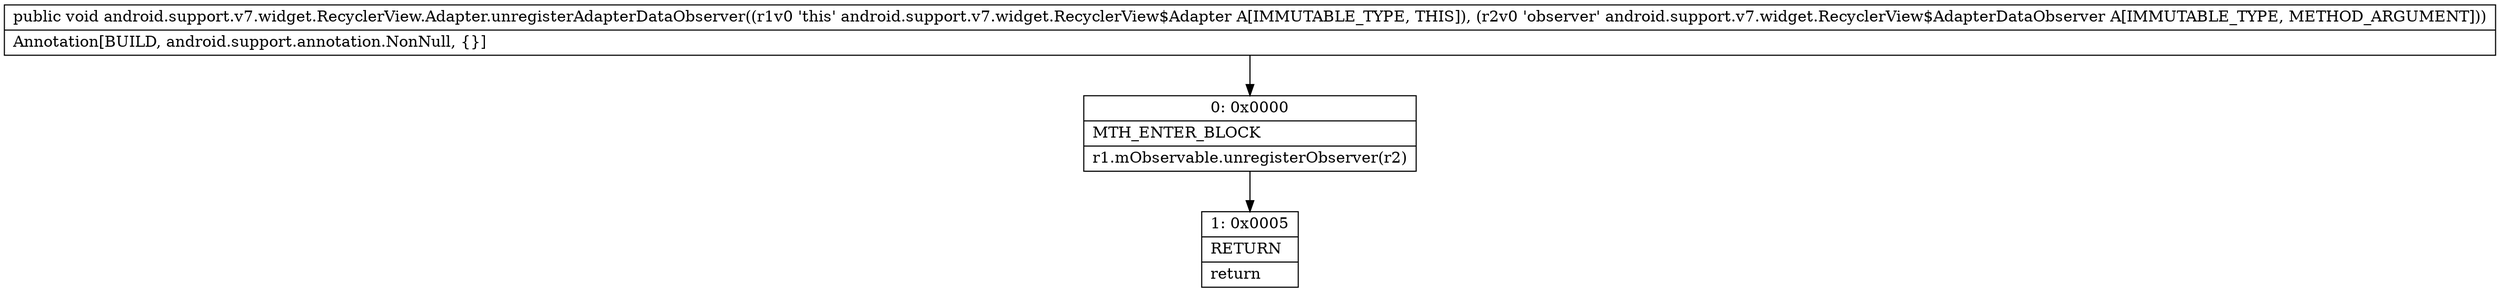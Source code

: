 digraph "CFG forandroid.support.v7.widget.RecyclerView.Adapter.unregisterAdapterDataObserver(Landroid\/support\/v7\/widget\/RecyclerView$AdapterDataObserver;)V" {
Node_0 [shape=record,label="{0\:\ 0x0000|MTH_ENTER_BLOCK\l|r1.mObservable.unregisterObserver(r2)\l}"];
Node_1 [shape=record,label="{1\:\ 0x0005|RETURN\l|return\l}"];
MethodNode[shape=record,label="{public void android.support.v7.widget.RecyclerView.Adapter.unregisterAdapterDataObserver((r1v0 'this' android.support.v7.widget.RecyclerView$Adapter A[IMMUTABLE_TYPE, THIS]), (r2v0 'observer' android.support.v7.widget.RecyclerView$AdapterDataObserver A[IMMUTABLE_TYPE, METHOD_ARGUMENT]))  | Annotation[BUILD, android.support.annotation.NonNull, \{\}]\l}"];
MethodNode -> Node_0;
Node_0 -> Node_1;
}

